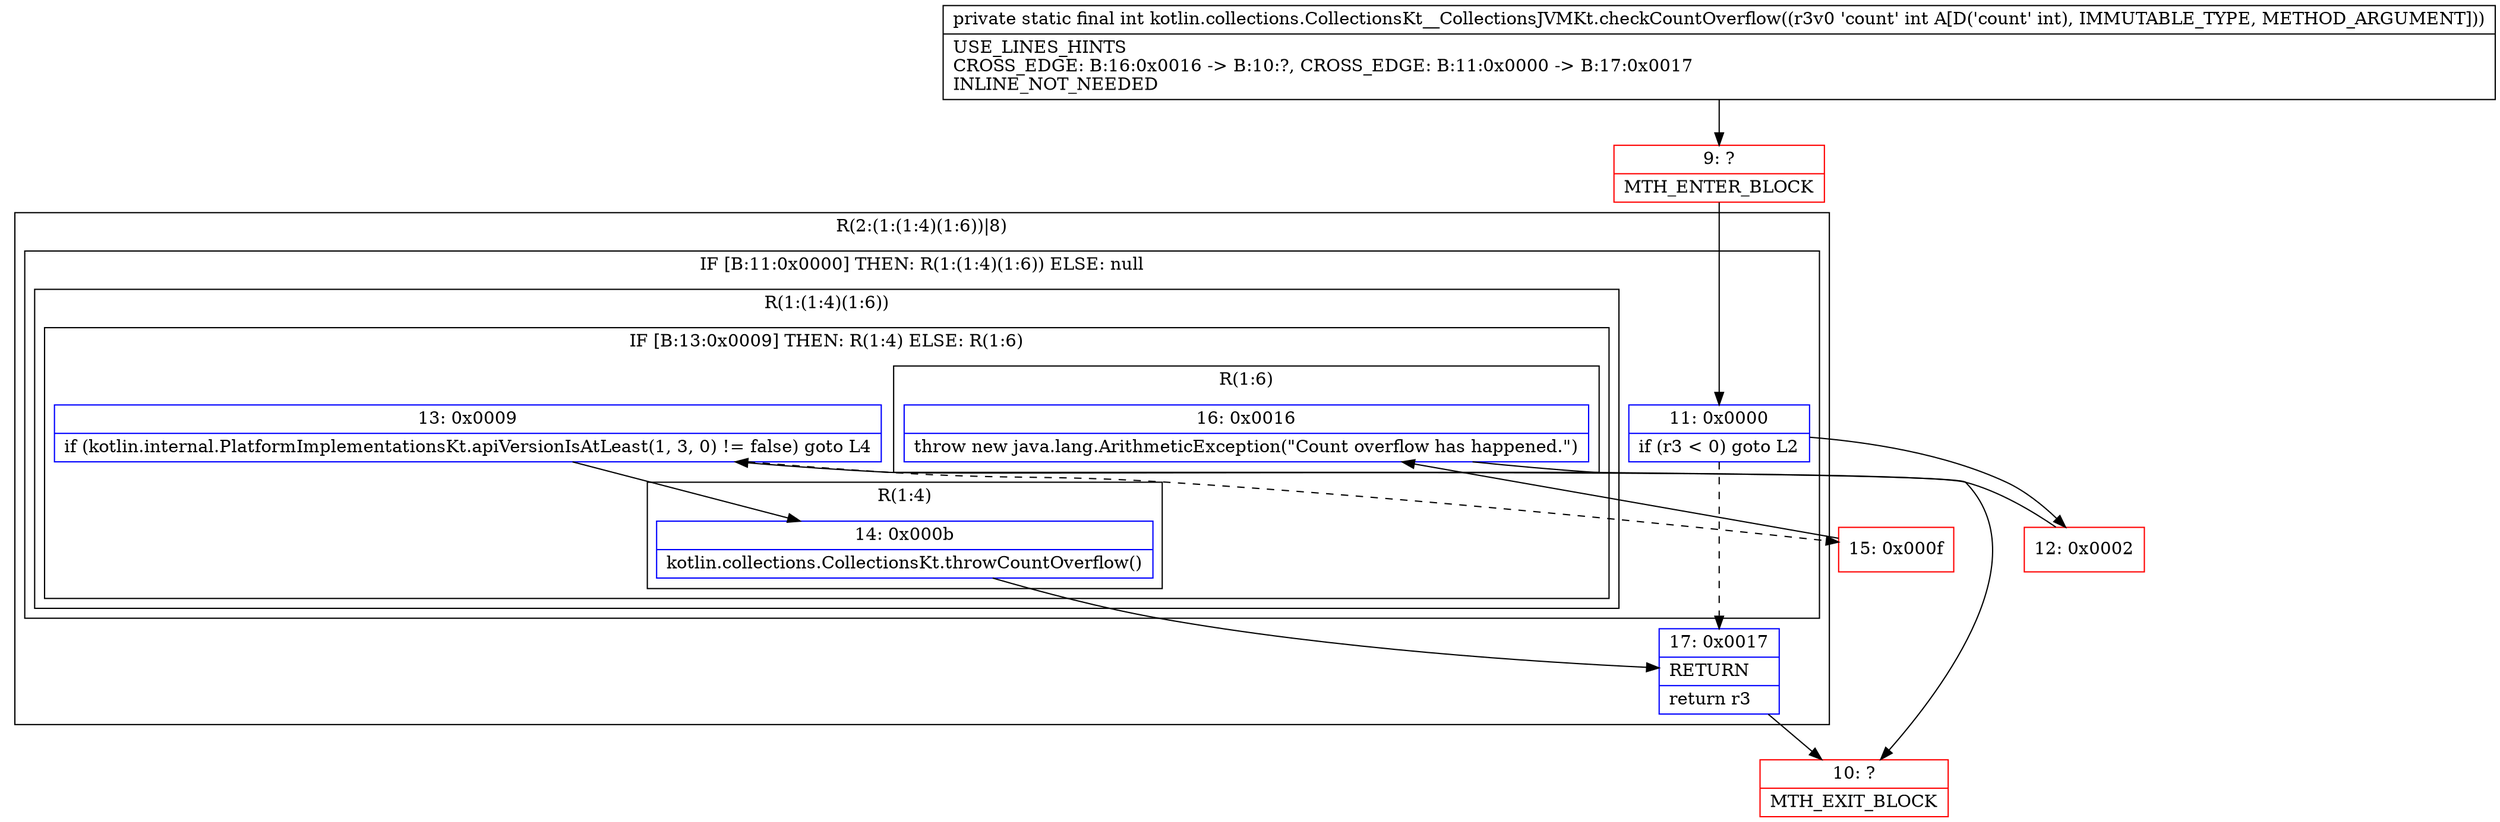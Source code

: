 digraph "CFG forkotlin.collections.CollectionsKt__CollectionsJVMKt.checkCountOverflow(I)I" {
subgraph cluster_Region_220718767 {
label = "R(2:(1:(1:4)(1:6))|8)";
node [shape=record,color=blue];
subgraph cluster_IfRegion_1245662234 {
label = "IF [B:11:0x0000] THEN: R(1:(1:4)(1:6)) ELSE: null";
node [shape=record,color=blue];
Node_11 [shape=record,label="{11\:\ 0x0000|if (r3 \< 0) goto L2\l}"];
subgraph cluster_Region_330533328 {
label = "R(1:(1:4)(1:6))";
node [shape=record,color=blue];
subgraph cluster_IfRegion_547407714 {
label = "IF [B:13:0x0009] THEN: R(1:4) ELSE: R(1:6)";
node [shape=record,color=blue];
Node_13 [shape=record,label="{13\:\ 0x0009|if (kotlin.internal.PlatformImplementationsKt.apiVersionIsAtLeast(1, 3, 0) != false) goto L4\l}"];
subgraph cluster_Region_310402887 {
label = "R(1:4)";
node [shape=record,color=blue];
Node_14 [shape=record,label="{14\:\ 0x000b|kotlin.collections.CollectionsKt.throwCountOverflow()\l}"];
}
subgraph cluster_Region_577736337 {
label = "R(1:6)";
node [shape=record,color=blue];
Node_16 [shape=record,label="{16\:\ 0x0016|throw new java.lang.ArithmeticException(\"Count overflow has happened.\")\l}"];
}
}
}
}
Node_17 [shape=record,label="{17\:\ 0x0017|RETURN\l|return r3\l}"];
}
Node_9 [shape=record,color=red,label="{9\:\ ?|MTH_ENTER_BLOCK\l}"];
Node_12 [shape=record,color=red,label="{12\:\ 0x0002}"];
Node_15 [shape=record,color=red,label="{15\:\ 0x000f}"];
Node_10 [shape=record,color=red,label="{10\:\ ?|MTH_EXIT_BLOCK\l}"];
MethodNode[shape=record,label="{private static final int kotlin.collections.CollectionsKt__CollectionsJVMKt.checkCountOverflow((r3v0 'count' int A[D('count' int), IMMUTABLE_TYPE, METHOD_ARGUMENT]))  | USE_LINES_HINTS\lCROSS_EDGE: B:16:0x0016 \-\> B:10:?, CROSS_EDGE: B:11:0x0000 \-\> B:17:0x0017\lINLINE_NOT_NEEDED\l}"];
MethodNode -> Node_9;Node_11 -> Node_12;
Node_11 -> Node_17[style=dashed];
Node_13 -> Node_14;
Node_13 -> Node_15[style=dashed];
Node_14 -> Node_17;
Node_16 -> Node_10;
Node_17 -> Node_10;
Node_9 -> Node_11;
Node_12 -> Node_13;
Node_15 -> Node_16;
}

